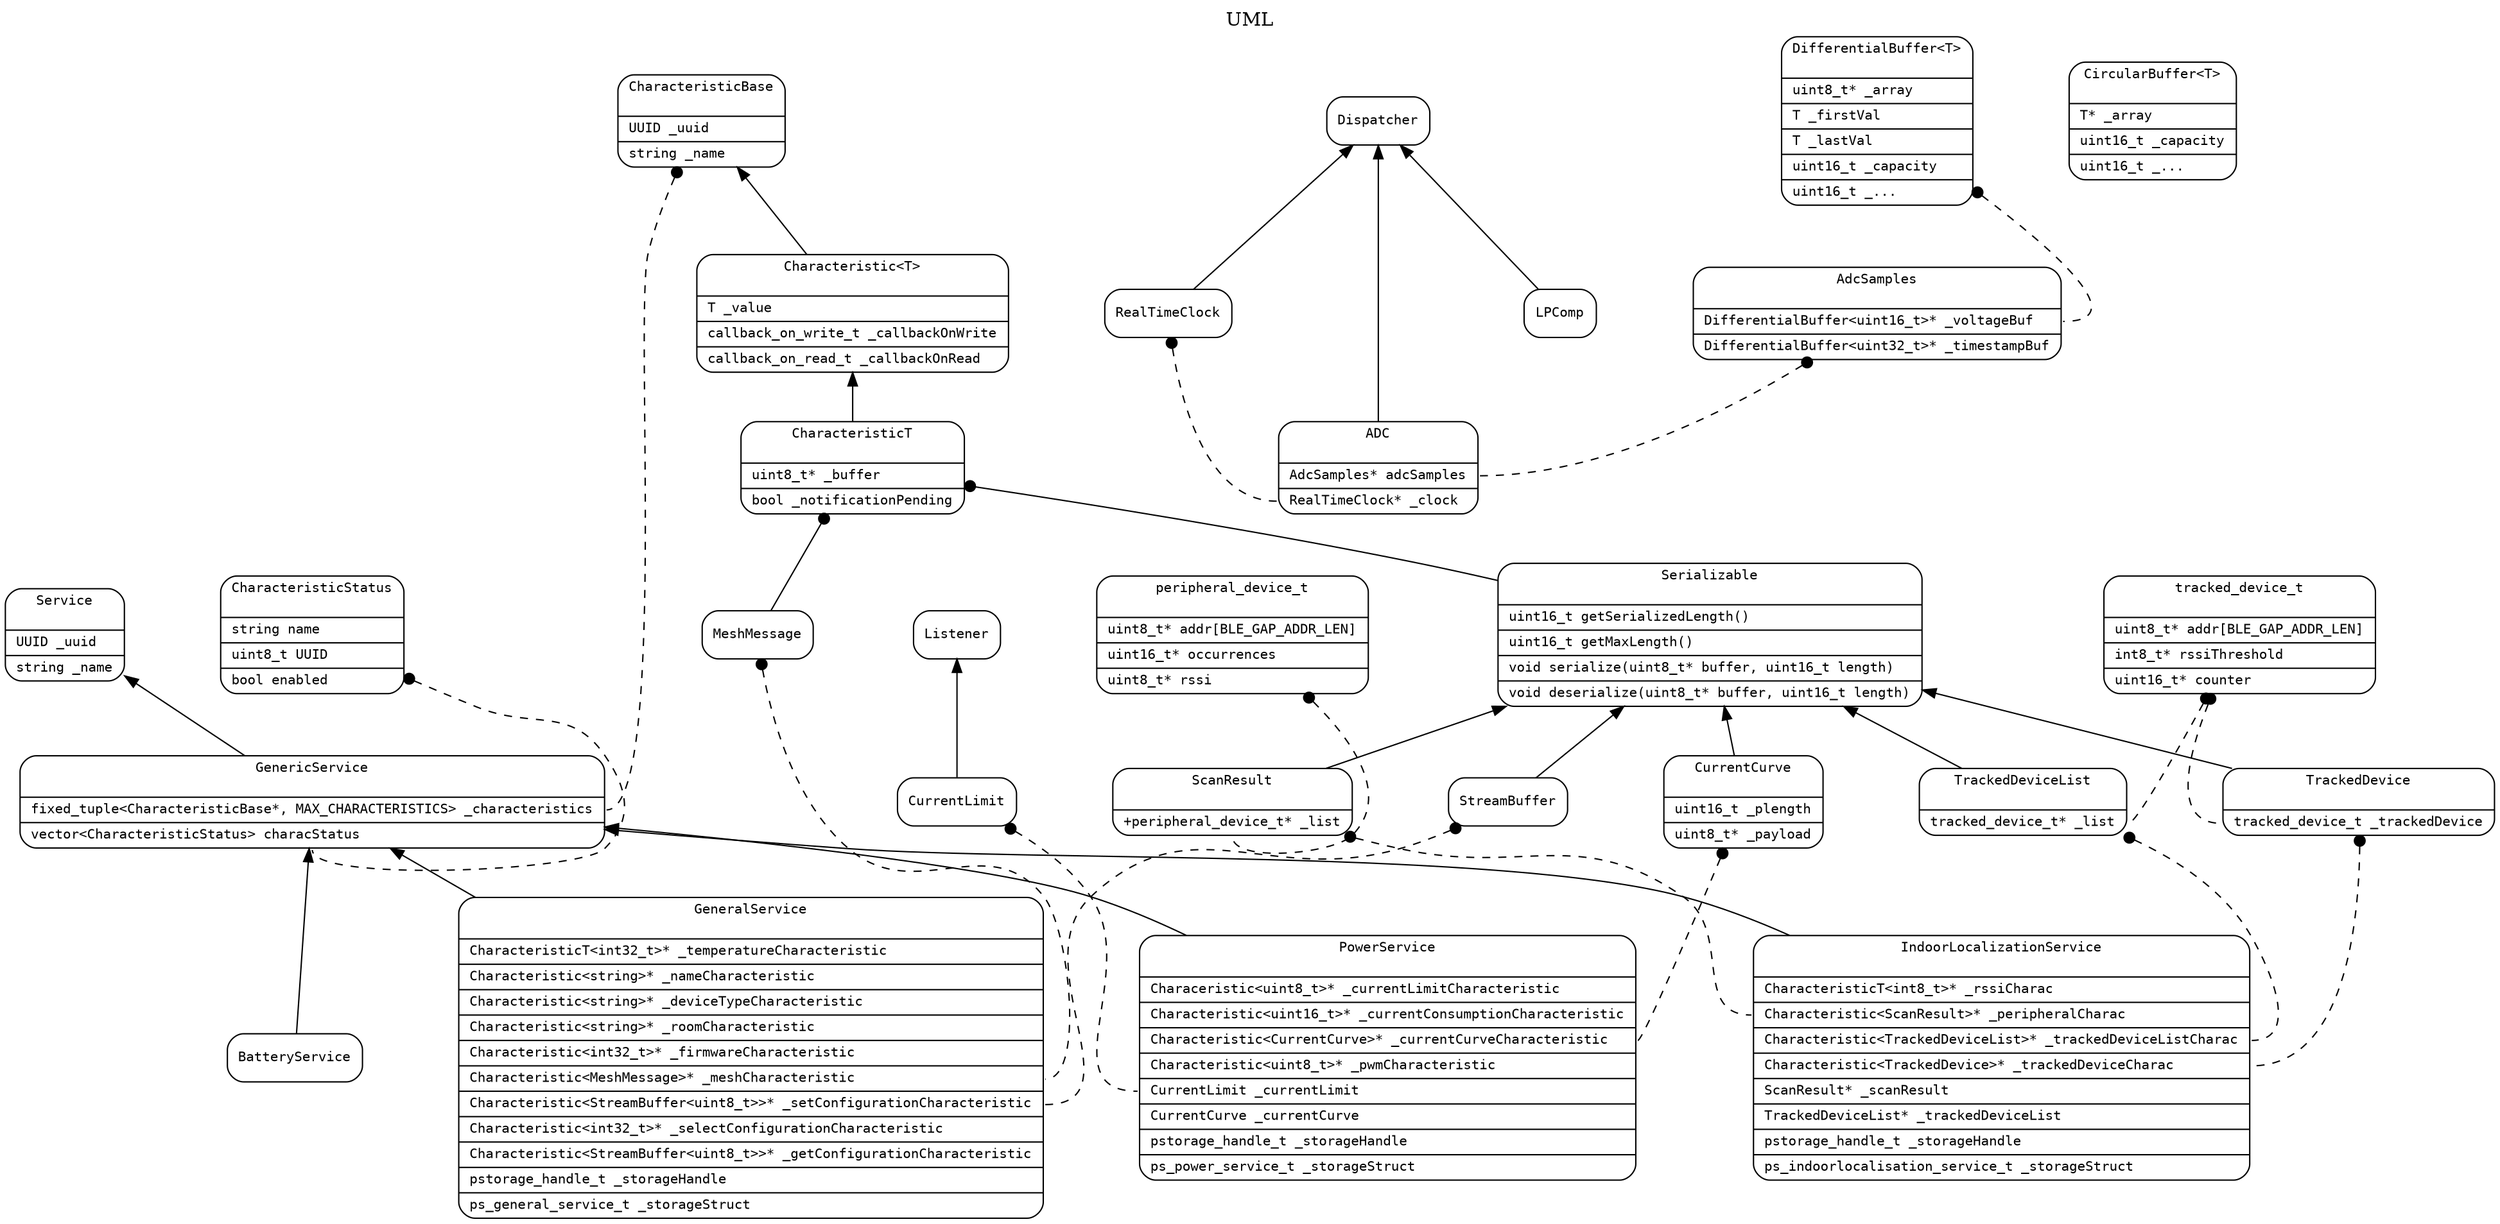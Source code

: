 // See: http://www.ffnn.nl/pages/articles/media/uml-diagrams-using-graphviz-dot.php
// Also see: http://stackoverflow.com/questions/6171344/graphviz-record-node-with-a-bold-title

digraph G {
	label = "UML";
	labelloc = "t";
	nodesep = 1.0;
//	splines = "ortho";
//	splines = "curved";
//	splines = "polyline";
	splines = "spline";


	node [
		fontname = "Monospace"
		fontsize = 10
		shape = "Mrecord"
	]

	edge [
		dir = "back"
	]

/*
	Test [label="{ b |{c|<here> d|e}| f}", shape="record"];

	TestService [
		label="{TestService\
|{int\lfloat | bla\lfoor}\
}",
	];
*/


// ----------------------------------------------
// GeneralService
// ----------------------------------------------
	GeneralService [
		label="{GeneralService\n\n\
|<CharacteristicT>CharacteristicT&lt;int32_t&gt;*                    _temperatureCharacteristic\l\
|<Characteristic>Characteristic&lt;string&gt;*                       _nameCharacteristic\l\
|Characteristic&lt;string&gt;*                                       _deviceTypeCharacteristic\l\
|Characteristic&lt;string&gt;*                                       _roomCharacteristic\l\
|Characteristic&lt;int32_t&gt;*                                      _firmwareCharacteristic\l\
|<MeshMessage>Characteristic&lt;MeshMessage&gt;*                     _meshCharacteristic\l\
|<StreamBuffer>Characteristic&lt;StreamBuffer&lt;uint8_t&gt;&gt;*    _setConfigurationCharacteristic\l\
|Characteristic&lt;int32_t&gt;*                                      _selectConfigurationCharacteristic\l\
|<StreamBuffer>Characteristic&lt;StreamBuffer&lt;uint8_t&gt;&gt;*    _getConfigurationCharacteristic\l\
|<pstorage_handle_t>pstorage_handle_t                                _storageHandle\l\
|<ps_general_service_t>ps_general_service_t                          _storageStruct\l\
}",
	];

// ----------------------------------------------
// PowerService
// ----------------------------------------------
	PowerService [
		label="{PowerService\n\n\
|<Characteristic>Characeristic&lt;uint8_t&gt;*         _currentLimitCharacteristic\l\
|Characteristic&lt;uint16_t&gt;*                       _currentConsumptionCharacteristic\l\
|<CurrentCurve>Characteristic&lt;CurrentCurve&gt;*     _currentCurveCharacteristic\l\
|Characteristic&lt;uint8_t&gt;*                        _pwmCharacteristic\l\
|<CurrentLimit>CurrentLimit                            _currentLimit\l\
|<CurrentCurve>CurrentCurve                            _currentCurve\l\
|<pstorage_handle_t>pstorage_handle_t                  _storageHandle\l\
|<ps_power_service_t>ps_power_service_t                _storageStruct\l\
}",
	];

// ----------------------------------------------
// IndoorLocalizationService
// ----------------------------------------------
	IndoorLocalizationService [
		label="{IndoorLocalizationService\n\n\
|<CharacteristicT>CharacteristicT&lt;int8_t&gt;*                     _rssiCharac\l\
|<ScanResult>Characteristic&lt;ScanResult&gt;*                       _peripheralCharac\l\
|<TrackedDeviceList>Characteristic&lt;TrackedDeviceList&gt;*         _trackedDeviceListCharac\l\
|<TrackedDevice>Characteristic&lt;TrackedDevice&gt;*                 _trackedDeviceCharac\l\
|<ScanResult>ScanResult*                                             _scanResult\l\
|<TrackedDeviceList>TrackedDeviceList*                               _trackedDeviceList\l\
|<pstorage_handle_t>pstorage_handle_t                                _storageHandle\l\
|<ps_indoorlocalisation_service_t>ps_indoorlocalisation_service_t    _storageStruct\l\
}",
	];


// ----------------------------------------------
// Service
// ----------------------------------------------
	Service [
		label="{Service\n\n\
|<UUID>UUID              _uuid\l\
|string                  _name\l\
}"
	];

// ----------------------------------------------
// GenericService
// ----------------------------------------------
	GenericService [
		label="{GenericService\n\n\
|<CharacteristicBase>fixed_tuple&lt;CharacteristicBase*, MAX_CHARACTERISTICS&gt;         _characteristics\l\
|<CharacteristicStatus>vector&lt;CharacteristicStatus&gt;                                characStatus\l\
}"
	];

// ----------------------------------------------
// CharacteristicStatus
// ----------------------------------------------
	CharacteristicStatus [
		label="{CharacteristicStatus\n\n\
|string        name\l\
|uint8_t       UUID\l\
|bool          enabled\l\
}"
	];

// ----------------------------------------------
// CharacteristicBase
// ----------------------------------------------
	CharacteristicBase [
		label="{CharacteristicBase\n\n\
|<UUID>UUID              _uuid\l\
|string                  _name\l\
}"
	];

// ----------------------------------------------
// Characteristic
// ----------------------------------------------
	Characteristic [
		label="{Characteristic&lt;T&gt;\n\n\
|T                          _value\l\
|callback_on_write_t        _callbackOnWrite\l\
|callback_on_read_t         _callbackOnRead\l\
}"
	];

// ----------------------------------------------
// CharacteristicT
// ----------------------------------------------
	CharacteristicT [
		label="{CharacteristicT\n\n\
|uint8_t*              _buffer\l\
|bool                  _notificationPending\l\
}"
	];

// ----------------------------------------------
// Serializable
// ----------------------------------------------
	Serializable [
		label="{Serializable\n\n\
|uint16_t                    getSerializedLength()\l\
|uint16_t                    getMaxLength()\l\
|void                        serialize(uint8_t* buffer, uint16_t length)\l\
|void                        deserialize(uint8_t* buffer, uint16_t length)\l\
}"
	];

// ----------------------------------------------
// MeshMessage
// ----------------------------------------------
	MeshMessage

// ----------------------------------------------
// peripheral_device_t
// ----------------------------------------------
	peripheral_device_t [
		label="{peripheral_device_t\n\n\
|uint8_t*                               addr[BLE_GAP_ADDR_LEN]\l\
|uint16_t*                              occurrences\l\
|uint8_t*                               rssi\l\
}",
	];

// ----------------------------------------------
// ScanResult
// ----------------------------------------------
	ScanResult [
		label="{ScanResult\n\n\
|<peripheral_device_t>+peripheral_device_t*       _list\l\
}",
	];

// ----------------------------------------------
// StreamBuffer
// ----------------------------------------------
	StreamBuffer

// ----------------------------------------------
// TrackedDeviceList
// ----------------------------------------------
	TrackedDeviceList
	TrackedDeviceList [
		label="{TrackedDeviceList\n\n\
|<tracked_device_t>tracked_device_t*             _list\l\
}",
	];

// ----------------------------------------------
// TrackedDevice
// ----------------------------------------------
	TrackedDevice [
		label="{TrackedDevice\n\n\
|<tracked_device_t>tracked_device_t              _trackedDevice\l\
}",
	];

// ----------------------------------------------
// tracked_device_t
// ----------------------------------------------
	tracked_device_t [
		label="{tracked_device_t\n\n\
|uint8_t*                                        addr[BLE_GAP_ADDR_LEN]\l\
|int8_t*                                         rssiThreshold\l\
|uint16_t*                                       counter\l\
}",
	];

// ----------------------------------------------
// CurrentCurve
// ----------------------------------------------
	CurrentCurve [
		label="{CurrentCurve\n\n\
|uint16_t                                        _plength\l\
|uint8_t*                                        _payload\l\
}",
	];

// ----------------------------------------------
// Dispatcher
// ----------------------------------------------
	Dispatcher

// ----------------------------------------------
// RealTimeClock
// ----------------------------------------------
	RealTimeClock

// ----------------------------------------------
// ADC
// ----------------------------------------------
	ADC [
		label="{ADC\n\n\
|<AdcSamples>AdcSamples*                         adcSamples\l\
|<RealTimeClock>RealTimeClock*                   _clock\l\
}",
	];

// ----------------------------------------------
// LPComp
// ----------------------------------------------
	LPComp

// ----------------------------------------------
// AdcSamples
// ----------------------------------------------
	AdcSamples [
		label="{AdcSamples\n\n\
|<DifferentialBuffer>DifferentialBuffer&lt;uint16_t&gt;*               _voltageBuf\l\
|DifferentialBuffer&lt;uint32_t&gt;*                                    _timestampBuf\l\
}",
	];

// ----------------------------------------------
// DifferentialBuffer
// ----------------------------------------------
	DifferentialBuffer [
		label="{DifferentialBuffer&lt;T&gt;\n\n\
|uint8_t*                                        _array\l\
|T                                               _firstVal\l\
|T                                               _lastVal\l\
|uint16_t                                        _capacity\l\
|uint16_t                                        _...\l\
}",
	];


// ----------------------------------------------
// CircularBuffer
// ----------------------------------------------
	CircularBuffer [
		label="{CircularBuffer&lt;T&gt;\n\n\
|T*                                              _array\l\
|uint16_t                                        _capacity\l\
|uint16_t                                        _...\l\
}",
	];

// ----------------------------------------------
// CurrentLimit
// ----------------------------------------------
	CurrentLimit

// ----------------------------------------------
// Listener
// ----------------------------------------------
	Listener


	// ********************************
	// Inheritance connections
	// ********************************
	Service -> GenericService
	GenericService -> GeneralService
	GenericService -> PowerService
	GenericService -> IndoorLocalizationService
	GenericService -> BatteryService
	Dispatcher -> RealTimeClock
	Dispatcher -> ADC
	Dispatcher -> LPComp
	Serializable -> ScanResult
	Serializable -> StreamBuffer
	Serializable -> TrackedDeviceList
	Serializable -> TrackedDevice
	Serializable -> CurrentCurve
	CharacteristicBase -> Characteristic
	Characteristic -> CharacteristicT
	Listener -> CurrentLimit

	// ********************************
	// Specialized versions of CharacteristicT
	// ********************************
	CharacteristicT -> MeshMessage [arrowtail="dot"]
	CharacteristicT -> Serializable [arrowtail="dot"]

	// ********************************
	// Connections of member variables to class nodes
	// ********************************
	CharacteristicBase -> GenericService:CharacteristicBase [style="dashed" arrowtail="dot"]
	CharacteristicStatus -> GenericService:CharacteristicStatus [style="dashed" arrowtail="dot"]

//	CharacteristicT -> GeneralService:CharacteristicT [style="dashed" arrowtail="dot"]
//	Characteristic -> GeneralService:Characteristic [style="dashed" arrowtail="dot"]
	MeshMessage -> GeneralService:MeshMessage [style="dashed" arrowtail="dot"]
	StreamBuffer -> GeneralService:StreamBuffer [style="dashed" arrowtail="dot"]

//	Characteristic -> PowerService:Characteristic [style="dashed" arrowtail="dot"]
	CurrentCurve -> PowerService:CurrentCurve [style="dashed" arrowtail="dot"]
	CurrentLimit -> PowerService:CurrentLimit [style="dashed" arrowtail="dot"]

//	CharacteristicT -> IndoorLocalizationService:CharacteristicT [style="dashed" arrowtail="dot"]
//	Characteristic -> IndoorLocalizationService:Characteristic [style="dashed" arrowtail="dot"]
	ScanResult -> IndoorLocalizationService:ScanResult [style="dashed" arrowtail="dot"]
	TrackedDeviceList -> IndoorLocalizationService:TrackedDeviceList [style="dashed" arrowtail="dot"]
	TrackedDevice -> IndoorLocalizationService:TrackedDevice [style="dashed" arrowtail="dot"]

	DifferentialBuffer -> AdcSamples:DifferentialBuffer [style="dashed" arrowtail="dot"]
	AdcSamples -> ADC:AdcSamples [style="dashed" arrowtail="dot"]
	RealTimeClock -> ADC:RealTimeClock [style="dashed" arrowtail="dot"]
	peripheral_device_t -> ScanResult:peripheral_device_t [style="dashed" arrowtail="dot"]
	tracked_device_t -> TrackedDevice:tracked_device_t [style="dashed" arrowtail="dot"]
	tracked_device_t -> TrackedDeviceList:tracked_device_t [style="dashed" arrowtail="dot"]

/*
	AllocatedBuffer
	CurrentLimit-> Listener
//	CharacteristicT<T, typename std::enable_if<std::is_base_of<Serializable, T>::value >::type> -> Characteristic<T>
	CharacteristicT -> Characteristic
	Dimming-> Listener
	BLEStack
	BLEStack
	Nrf51822BluetoothStack -> BLEStack
	Listener
	Dispatcher
	IBeacon
	Storage
	PWM
	RNG
	UUID
	ble_exception -> std_exception
	function
//	function<Result (Arguments...)>
	CMesh
	MeshControl
*/
}
